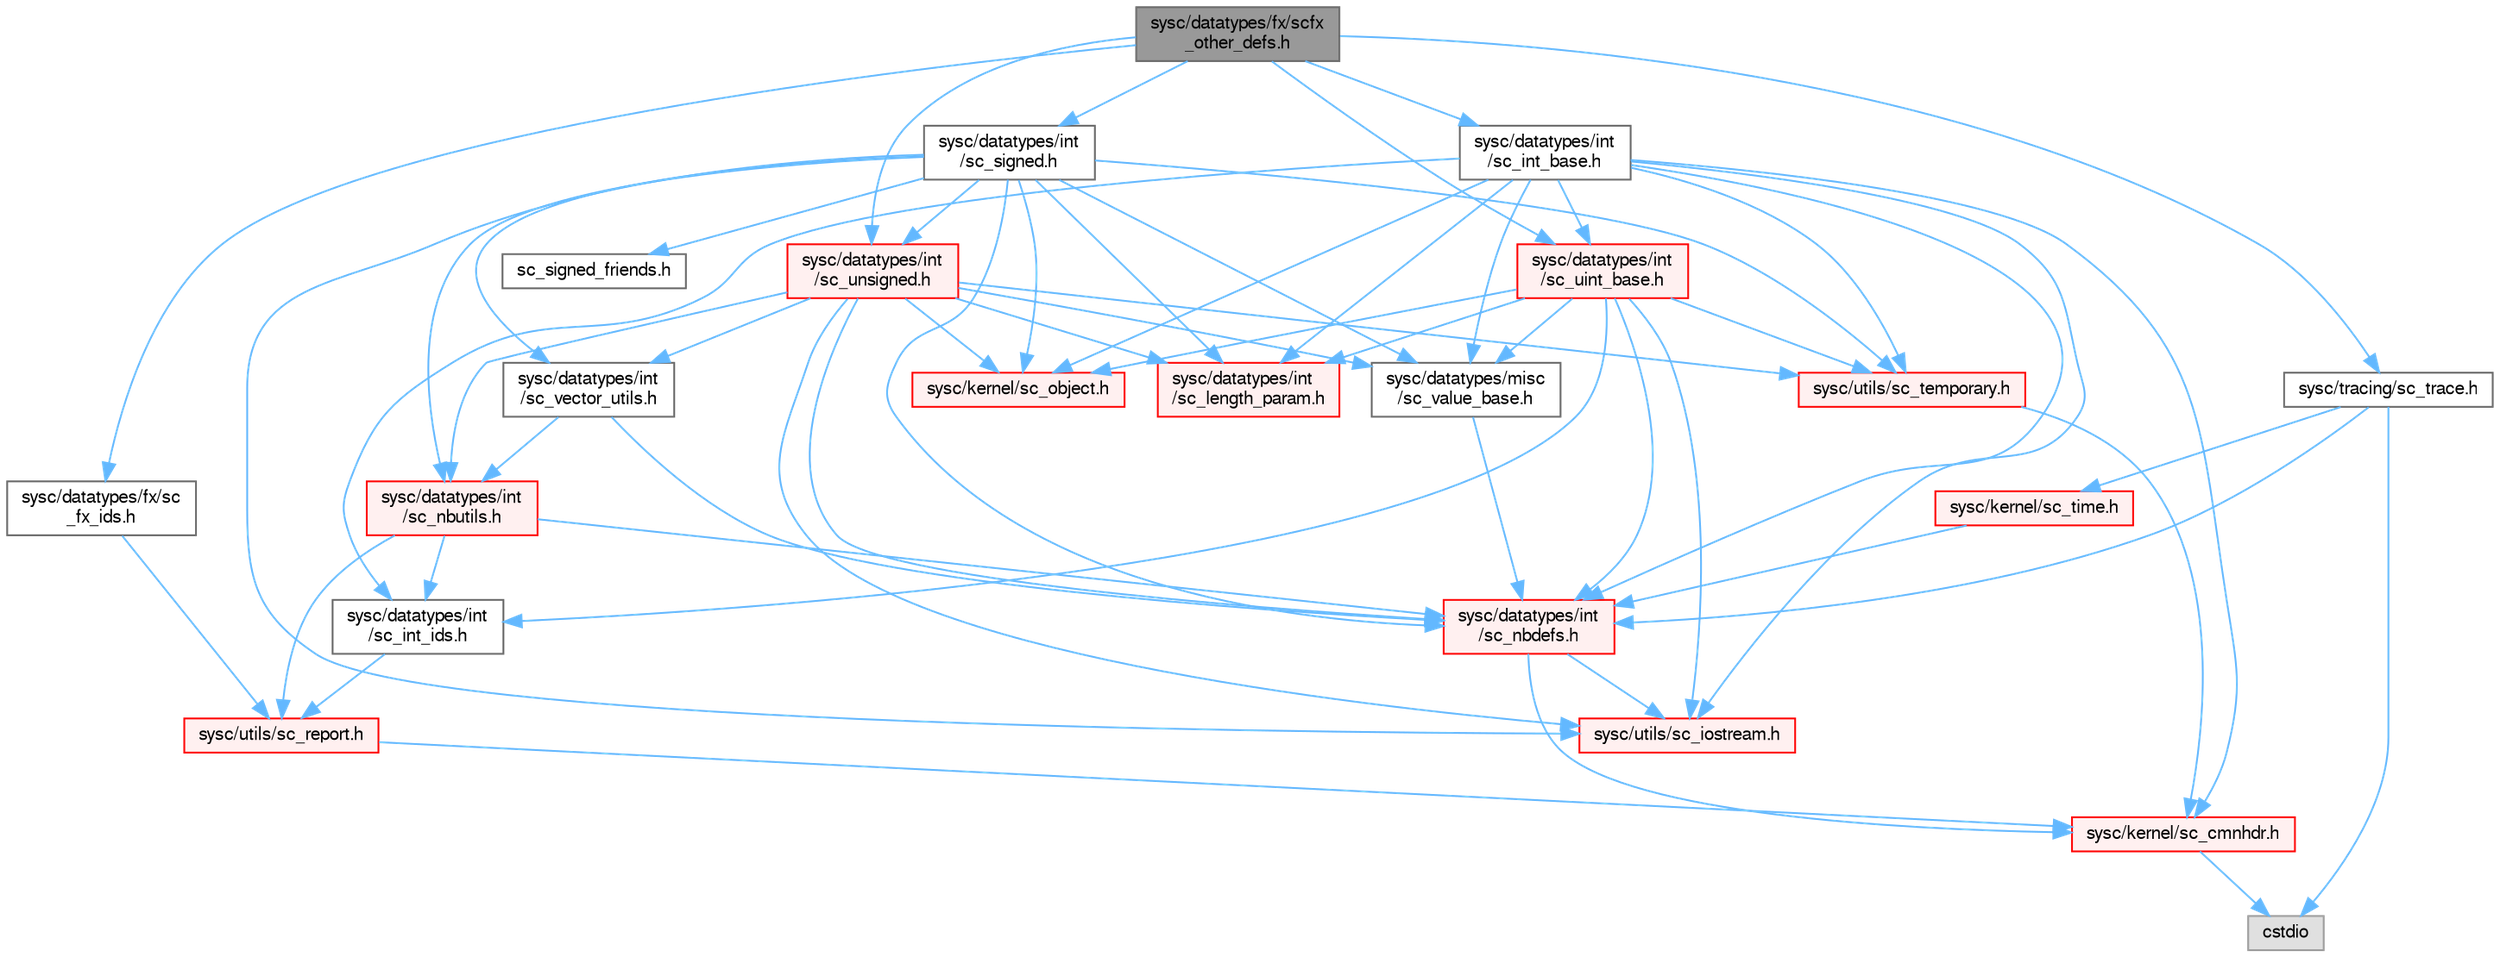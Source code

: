 digraph "sysc/datatypes/fx/scfx_other_defs.h"
{
 // LATEX_PDF_SIZE
  bgcolor="transparent";
  edge [fontname=FreeSans,fontsize=10,labelfontname=FreeSans,labelfontsize=10];
  node [fontname=FreeSans,fontsize=10,shape=box,height=0.2,width=0.4];
  Node1 [id="Node000001",label="sysc/datatypes/fx/scfx\l_other_defs.h",height=0.2,width=0.4,color="gray40", fillcolor="grey60", style="filled", fontcolor="black",tooltip=" "];
  Node1 -> Node2 [id="edge1_Node000001_Node000002",color="steelblue1",style="solid",tooltip=" "];
  Node2 [id="Node000002",label="sysc/datatypes/fx/sc\l_fx_ids.h",height=0.2,width=0.4,color="grey40", fillcolor="white", style="filled",URL="$a00086.html",tooltip=" "];
  Node2 -> Node3 [id="edge2_Node000002_Node000003",color="steelblue1",style="solid",tooltip=" "];
  Node3 [id="Node000003",label="sysc/utils/sc_report.h",height=0.2,width=0.4,color="red", fillcolor="#FFF0F0", style="filled",URL="$a00212.html",tooltip=" "];
  Node3 -> Node6 [id="edge3_Node000003_Node000006",color="steelblue1",style="solid",tooltip=" "];
  Node6 [id="Node000006",label="sysc/kernel/sc_cmnhdr.h",height=0.2,width=0.4,color="red", fillcolor="#FFF0F0", style="filled",URL="$a00428.html",tooltip=" "];
  Node6 -> Node8 [id="edge4_Node000006_Node000008",color="steelblue1",style="solid",tooltip=" "];
  Node8 [id="Node000008",label="cstdio",height=0.2,width=0.4,color="grey60", fillcolor="#E0E0E0", style="filled",tooltip=" "];
  Node1 -> Node12 [id="edge5_Node000001_Node000012",color="steelblue1",style="solid",tooltip=" "];
  Node12 [id="Node000012",label="sysc/datatypes/int\l/sc_signed.h",height=0.2,width=0.4,color="grey40", fillcolor="white", style="filled",URL="$a00128.html",tooltip=" "];
  Node12 -> Node13 [id="edge6_Node000012_Node000013",color="steelblue1",style="solid",tooltip=" "];
  Node13 [id="Node000013",label="sysc/kernel/sc_object.h",height=0.2,width=0.4,color="red", fillcolor="#FFF0F0", style="filled",URL="$a00380.html",tooltip=" "];
  Node12 -> Node16 [id="edge7_Node000012_Node000016",color="steelblue1",style="solid",tooltip=" "];
  Node16 [id="Node000016",label="sysc/datatypes/misc\l/sc_value_base.h",height=0.2,width=0.4,color="grey40", fillcolor="white", style="filled",URL="$a00029.html",tooltip=" "];
  Node16 -> Node17 [id="edge8_Node000016_Node000017",color="steelblue1",style="solid",tooltip=" "];
  Node17 [id="Node000017",label="sysc/datatypes/int\l/sc_nbdefs.h",height=0.2,width=0.4,color="red", fillcolor="#FFF0F0", style="filled",URL="$a00140.html",tooltip=" "];
  Node17 -> Node6 [id="edge9_Node000017_Node000006",color="steelblue1",style="solid",tooltip=" "];
  Node17 -> Node20 [id="edge10_Node000017_Node000020",color="steelblue1",style="solid",tooltip=" "];
  Node20 [id="Node000020",label="sysc/utils/sc_iostream.h",height=0.2,width=0.4,color="red", fillcolor="#FFF0F0", style="filled",URL="$a00236.html",tooltip=" "];
  Node12 -> Node20 [id="edge11_Node000012_Node000020",color="steelblue1",style="solid",tooltip=" "];
  Node12 -> Node26 [id="edge12_Node000012_Node000026",color="steelblue1",style="solid",tooltip=" "];
  Node26 [id="Node000026",label="sysc/utils/sc_temporary.h",height=0.2,width=0.4,color="red", fillcolor="#FFF0F0", style="filled",URL="$a00230.html",tooltip=" "];
  Node26 -> Node6 [id="edge13_Node000026_Node000006",color="steelblue1",style="solid",tooltip=" "];
  Node12 -> Node27 [id="edge14_Node000012_Node000027",color="steelblue1",style="solid",tooltip=" "];
  Node27 [id="Node000027",label="sysc/datatypes/int\l/sc_length_param.h",height=0.2,width=0.4,color="red", fillcolor="#FFF0F0", style="filled",URL="$a00173.html",tooltip=" "];
  Node12 -> Node17 [id="edge15_Node000012_Node000017",color="steelblue1",style="solid",tooltip=" "];
  Node12 -> Node43 [id="edge16_Node000012_Node000043",color="steelblue1",style="solid",tooltip=" "];
  Node43 [id="Node000043",label="sysc/datatypes/int\l/sc_nbutils.h",height=0.2,width=0.4,color="red", fillcolor="#FFF0F0", style="filled",URL="$a00149.html",tooltip=" "];
  Node43 -> Node47 [id="edge17_Node000043_Node000047",color="steelblue1",style="solid",tooltip=" "];
  Node47 [id="Node000047",label="sysc/datatypes/int\l/sc_int_ids.h",height=0.2,width=0.4,color="grey40", fillcolor="white", style="filled",URL="$a00161.html",tooltip=" "];
  Node47 -> Node3 [id="edge18_Node000047_Node000003",color="steelblue1",style="solid",tooltip=" "];
  Node43 -> Node17 [id="edge19_Node000043_Node000017",color="steelblue1",style="solid",tooltip=" "];
  Node43 -> Node3 [id="edge20_Node000043_Node000003",color="steelblue1",style="solid",tooltip=" "];
  Node12 -> Node55 [id="edge21_Node000012_Node000055",color="steelblue1",style="solid",tooltip=" "];
  Node55 [id="Node000055",label="sysc/datatypes/int\l/sc_vector_utils.h",height=0.2,width=0.4,color="grey40", fillcolor="white", style="filled",URL="$a00167.html",tooltip=" "];
  Node55 -> Node17 [id="edge22_Node000055_Node000017",color="steelblue1",style="solid",tooltip=" "];
  Node55 -> Node43 [id="edge23_Node000055_Node000043",color="steelblue1",style="solid",tooltip=" "];
  Node12 -> Node56 [id="edge24_Node000012_Node000056",color="steelblue1",style="solid",tooltip=" "];
  Node56 [id="Node000056",label="sysc/datatypes/int\l/sc_unsigned.h",height=0.2,width=0.4,color="red", fillcolor="#FFF0F0", style="filled",URL="$a00176.html",tooltip=" "];
  Node56 -> Node13 [id="edge25_Node000056_Node000013",color="steelblue1",style="solid",tooltip=" "];
  Node56 -> Node16 [id="edge26_Node000056_Node000016",color="steelblue1",style="solid",tooltip=" "];
  Node56 -> Node20 [id="edge27_Node000056_Node000020",color="steelblue1",style="solid",tooltip=" "];
  Node56 -> Node26 [id="edge28_Node000056_Node000026",color="steelblue1",style="solid",tooltip=" "];
  Node56 -> Node27 [id="edge29_Node000056_Node000027",color="steelblue1",style="solid",tooltip=" "];
  Node56 -> Node17 [id="edge30_Node000056_Node000017",color="steelblue1",style="solid",tooltip=" "];
  Node56 -> Node43 [id="edge31_Node000056_Node000043",color="steelblue1",style="solid",tooltip=" "];
  Node56 -> Node55 [id="edge32_Node000056_Node000055",color="steelblue1",style="solid",tooltip=" "];
  Node12 -> Node58 [id="edge33_Node000012_Node000058",color="steelblue1",style="solid",tooltip=" "];
  Node58 [id="Node000058",label="sc_signed_friends.h",height=0.2,width=0.4,color="grey40", fillcolor="white", style="filled",URL="$a00155.html",tooltip=" "];
  Node1 -> Node56 [id="edge34_Node000001_Node000056",color="steelblue1",style="solid",tooltip=" "];
  Node1 -> Node59 [id="edge35_Node000001_Node000059",color="steelblue1",style="solid",tooltip=" "];
  Node59 [id="Node000059",label="sysc/datatypes/int\l/sc_int_base.h",height=0.2,width=0.4,color="grey40", fillcolor="white", style="filled",URL="$a00191.html",tooltip=" "];
  Node59 -> Node6 [id="edge36_Node000059_Node000006",color="steelblue1",style="solid",tooltip=" "];
  Node59 -> Node13 [id="edge37_Node000059_Node000013",color="steelblue1",style="solid",tooltip=" "];
  Node59 -> Node16 [id="edge38_Node000059_Node000016",color="steelblue1",style="solid",tooltip=" "];
  Node59 -> Node47 [id="edge39_Node000059_Node000047",color="steelblue1",style="solid",tooltip=" "];
  Node59 -> Node27 [id="edge40_Node000059_Node000027",color="steelblue1",style="solid",tooltip=" "];
  Node59 -> Node17 [id="edge41_Node000059_Node000017",color="steelblue1",style="solid",tooltip=" "];
  Node59 -> Node60 [id="edge42_Node000059_Node000060",color="steelblue1",style="solid",tooltip=" "];
  Node60 [id="Node000060",label="sysc/datatypes/int\l/sc_uint_base.h",height=0.2,width=0.4,color="red", fillcolor="#FFF0F0", style="filled",URL="$a00158.html",tooltip=" "];
  Node60 -> Node13 [id="edge43_Node000060_Node000013",color="steelblue1",style="solid",tooltip=" "];
  Node60 -> Node16 [id="edge44_Node000060_Node000016",color="steelblue1",style="solid",tooltip=" "];
  Node60 -> Node47 [id="edge45_Node000060_Node000047",color="steelblue1",style="solid",tooltip=" "];
  Node60 -> Node27 [id="edge46_Node000060_Node000027",color="steelblue1",style="solid",tooltip=" "];
  Node60 -> Node17 [id="edge47_Node000060_Node000017",color="steelblue1",style="solid",tooltip=" "];
  Node60 -> Node20 [id="edge48_Node000060_Node000020",color="steelblue1",style="solid",tooltip=" "];
  Node60 -> Node26 [id="edge49_Node000060_Node000026",color="steelblue1",style="solid",tooltip=" "];
  Node59 -> Node20 [id="edge50_Node000059_Node000020",color="steelblue1",style="solid",tooltip=" "];
  Node59 -> Node26 [id="edge51_Node000059_Node000026",color="steelblue1",style="solid",tooltip=" "];
  Node1 -> Node60 [id="edge52_Node000001_Node000060",color="steelblue1",style="solid",tooltip=" "];
  Node1 -> Node61 [id="edge53_Node000001_Node000061",color="steelblue1",style="solid",tooltip=" "];
  Node61 [id="Node000061",label="sysc/tracing/sc_trace.h",height=0.2,width=0.4,color="grey40", fillcolor="white", style="filled",URL="$a00017.html",tooltip=" "];
  Node61 -> Node8 [id="edge54_Node000061_Node000008",color="steelblue1",style="solid",tooltip=" "];
  Node61 -> Node17 [id="edge55_Node000061_Node000017",color="steelblue1",style="solid",tooltip=" "];
  Node61 -> Node39 [id="edge56_Node000061_Node000039",color="steelblue1",style="solid",tooltip=" "];
  Node39 [id="Node000039",label="sysc/kernel/sc_time.h",height=0.2,width=0.4,color="red", fillcolor="#FFF0F0", style="filled",URL="$a00365.html",tooltip=" "];
  Node39 -> Node17 [id="edge57_Node000039_Node000017",color="steelblue1",style="solid",tooltip=" "];
}
